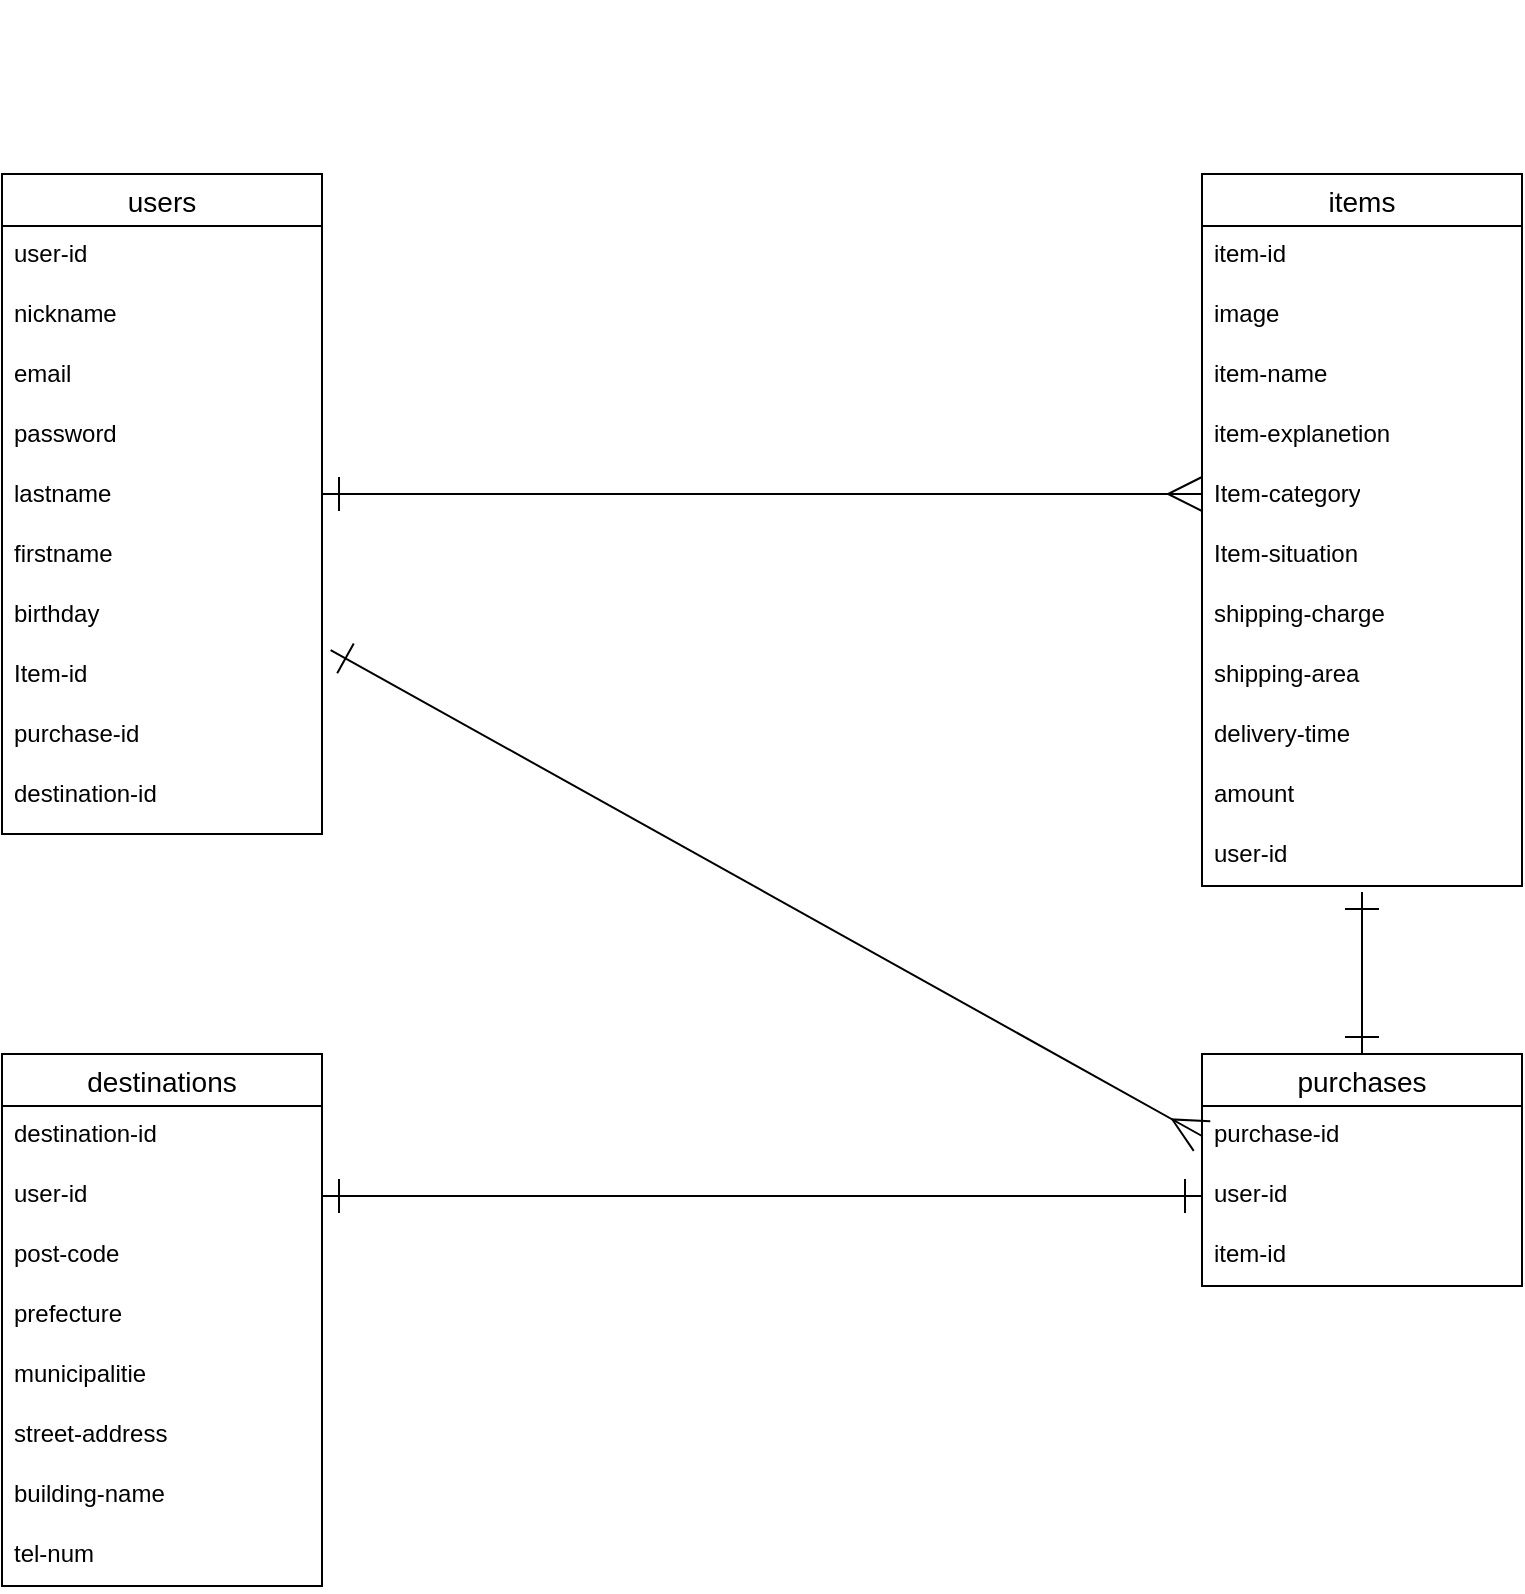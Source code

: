 <mxfile>
    <diagram id="qIlmgZHziQBML6WhDQQw" name="ページ1">
        <mxGraphModel dx="1181" dy="608" grid="1" gridSize="10" guides="1" tooltips="1" connect="1" arrows="1" fold="1" page="1" pageScale="1" pageWidth="827" pageHeight="1169" math="0" shadow="0">
            <root>
                <mxCell id="0"/>
                <mxCell id="1" parent="0"/>
                <mxCell id="eTazJyTI17zMF5dQMuHP-56" style="edgeStyle=orthogonalEdgeStyle;html=1;exitX=0.5;exitY=0;exitDx=0;exitDy=0;strokeColor=none;" edge="1" parent="1" source="eTazJyTI17zMF5dQMuHP-1">
                    <mxGeometry relative="1" as="geometry">
                        <mxPoint x="120" y="40" as="targetPoint"/>
                    </mxGeometry>
                </mxCell>
                <mxCell id="eTazJyTI17zMF5dQMuHP-1" value="users" style="swimlane;fontStyle=0;childLayout=stackLayout;horizontal=1;startSize=26;horizontalStack=0;resizeParent=1;resizeParentMax=0;resizeLast=0;collapsible=1;marginBottom=0;align=center;fontSize=14;" vertex="1" parent="1">
                    <mxGeometry x="40" y="120" width="160" height="330" as="geometry"/>
                </mxCell>
                <mxCell id="eTazJyTI17zMF5dQMuHP-29" value="user-id" style="text;strokeColor=none;fillColor=none;spacingLeft=4;spacingRight=4;overflow=hidden;rotatable=0;points=[[0,0.5],[1,0.5]];portConstraint=eastwest;fontSize=12;whiteSpace=wrap;html=1;" vertex="1" parent="eTazJyTI17zMF5dQMuHP-1">
                    <mxGeometry y="26" width="160" height="30" as="geometry"/>
                </mxCell>
                <mxCell id="eTazJyTI17zMF5dQMuHP-2" value="nickname" style="text;strokeColor=none;fillColor=none;spacingLeft=4;spacingRight=4;overflow=hidden;rotatable=0;points=[[0,0.5],[1,0.5]];portConstraint=eastwest;fontSize=12;whiteSpace=wrap;html=1;" vertex="1" parent="eTazJyTI17zMF5dQMuHP-1">
                    <mxGeometry y="56" width="160" height="30" as="geometry"/>
                </mxCell>
                <mxCell id="eTazJyTI17zMF5dQMuHP-3" value="email" style="text;strokeColor=none;fillColor=none;spacingLeft=4;spacingRight=4;overflow=hidden;rotatable=0;points=[[0,0.5],[1,0.5]];portConstraint=eastwest;fontSize=12;whiteSpace=wrap;html=1;" vertex="1" parent="eTazJyTI17zMF5dQMuHP-1">
                    <mxGeometry y="86" width="160" height="30" as="geometry"/>
                </mxCell>
                <mxCell id="eTazJyTI17zMF5dQMuHP-4" value="password" style="text;strokeColor=none;fillColor=none;spacingLeft=4;spacingRight=4;overflow=hidden;rotatable=0;points=[[0,0.5],[1,0.5]];portConstraint=eastwest;fontSize=12;whiteSpace=wrap;html=1;" vertex="1" parent="eTazJyTI17zMF5dQMuHP-1">
                    <mxGeometry y="116" width="160" height="30" as="geometry"/>
                </mxCell>
                <mxCell id="eTazJyTI17zMF5dQMuHP-6" value="lastname" style="text;strokeColor=none;fillColor=none;spacingLeft=4;spacingRight=4;overflow=hidden;rotatable=0;points=[[0,0.5],[1,0.5]];portConstraint=eastwest;fontSize=12;whiteSpace=wrap;html=1;" vertex="1" parent="eTazJyTI17zMF5dQMuHP-1">
                    <mxGeometry y="146" width="160" height="30" as="geometry"/>
                </mxCell>
                <mxCell id="eTazJyTI17zMF5dQMuHP-7" value="firstname" style="text;strokeColor=none;fillColor=none;spacingLeft=4;spacingRight=4;overflow=hidden;rotatable=0;points=[[0,0.5],[1,0.5]];portConstraint=eastwest;fontSize=12;whiteSpace=wrap;html=1;" vertex="1" parent="eTazJyTI17zMF5dQMuHP-1">
                    <mxGeometry y="176" width="160" height="30" as="geometry"/>
                </mxCell>
                <mxCell id="eTazJyTI17zMF5dQMuHP-8" value="birthday&lt;div&gt;&lt;br&gt;&lt;/div&gt;" style="text;strokeColor=none;fillColor=none;spacingLeft=4;spacingRight=4;overflow=hidden;rotatable=0;points=[[0,0.5],[1,0.5]];portConstraint=eastwest;fontSize=12;whiteSpace=wrap;html=1;" vertex="1" parent="eTazJyTI17zMF5dQMuHP-1">
                    <mxGeometry y="206" width="160" height="30" as="geometry"/>
                </mxCell>
                <mxCell id="eTazJyTI17zMF5dQMuHP-36" value="Item-id" style="text;strokeColor=none;fillColor=none;spacingLeft=4;spacingRight=4;overflow=hidden;rotatable=0;points=[[0,0.5],[1,0.5]];portConstraint=eastwest;fontSize=12;whiteSpace=wrap;html=1;" vertex="1" parent="eTazJyTI17zMF5dQMuHP-1">
                    <mxGeometry y="236" width="160" height="30" as="geometry"/>
                </mxCell>
                <mxCell id="eTazJyTI17zMF5dQMuHP-38" value="purchase-id" style="text;strokeColor=none;fillColor=none;spacingLeft=4;spacingRight=4;overflow=hidden;rotatable=0;points=[[0,0.5],[1,0.5]];portConstraint=eastwest;fontSize=12;whiteSpace=wrap;html=1;" vertex="1" parent="eTazJyTI17zMF5dQMuHP-1">
                    <mxGeometry y="266" width="160" height="30" as="geometry"/>
                </mxCell>
                <mxCell id="eTazJyTI17zMF5dQMuHP-39" value="destination-id" style="text;strokeColor=none;fillColor=none;spacingLeft=4;spacingRight=4;overflow=hidden;rotatable=0;points=[[0,0.5],[1,0.5]];portConstraint=eastwest;fontSize=12;whiteSpace=wrap;html=1;" vertex="1" parent="eTazJyTI17zMF5dQMuHP-1">
                    <mxGeometry y="296" width="160" height="34" as="geometry"/>
                </mxCell>
                <mxCell id="eTazJyTI17zMF5dQMuHP-10" value="items" style="swimlane;fontStyle=0;childLayout=stackLayout;horizontal=1;startSize=26;horizontalStack=0;resizeParent=1;resizeParentMax=0;resizeLast=0;collapsible=1;marginBottom=0;align=center;fontSize=14;" vertex="1" parent="1">
                    <mxGeometry x="640" y="120" width="160" height="356" as="geometry"/>
                </mxCell>
                <mxCell id="eTazJyTI17zMF5dQMuHP-30" value="item-id" style="text;strokeColor=none;fillColor=none;spacingLeft=4;spacingRight=4;overflow=hidden;rotatable=0;points=[[0,0.5],[1,0.5]];portConstraint=eastwest;fontSize=12;whiteSpace=wrap;html=1;" vertex="1" parent="eTazJyTI17zMF5dQMuHP-10">
                    <mxGeometry y="26" width="160" height="30" as="geometry"/>
                </mxCell>
                <mxCell id="eTazJyTI17zMF5dQMuHP-11" value="image" style="text;strokeColor=none;fillColor=none;spacingLeft=4;spacingRight=4;overflow=hidden;rotatable=0;points=[[0,0.5],[1,0.5]];portConstraint=eastwest;fontSize=12;whiteSpace=wrap;html=1;" vertex="1" parent="eTazJyTI17zMF5dQMuHP-10">
                    <mxGeometry y="56" width="160" height="30" as="geometry"/>
                </mxCell>
                <mxCell id="eTazJyTI17zMF5dQMuHP-12" value="item-name" style="text;strokeColor=none;fillColor=none;spacingLeft=4;spacingRight=4;overflow=hidden;rotatable=0;points=[[0,0.5],[1,0.5]];portConstraint=eastwest;fontSize=12;whiteSpace=wrap;html=1;" vertex="1" parent="eTazJyTI17zMF5dQMuHP-10">
                    <mxGeometry y="86" width="160" height="30" as="geometry"/>
                </mxCell>
                <mxCell id="eTazJyTI17zMF5dQMuHP-13" value="item-explanetion" style="text;strokeColor=none;fillColor=none;spacingLeft=4;spacingRight=4;overflow=hidden;rotatable=0;points=[[0,0.5],[1,0.5]];portConstraint=eastwest;fontSize=12;whiteSpace=wrap;html=1;" vertex="1" parent="eTazJyTI17zMF5dQMuHP-10">
                    <mxGeometry y="116" width="160" height="30" as="geometry"/>
                </mxCell>
                <mxCell id="eTazJyTI17zMF5dQMuHP-14" value="Item-category" style="text;strokeColor=none;fillColor=none;spacingLeft=4;spacingRight=4;overflow=hidden;rotatable=0;points=[[0,0.5],[1,0.5]];portConstraint=eastwest;fontSize=12;whiteSpace=wrap;html=1;" vertex="1" parent="eTazJyTI17zMF5dQMuHP-10">
                    <mxGeometry y="146" width="160" height="30" as="geometry"/>
                </mxCell>
                <mxCell id="eTazJyTI17zMF5dQMuHP-15" value="Item-situation" style="text;strokeColor=none;fillColor=none;spacingLeft=4;spacingRight=4;overflow=hidden;rotatable=0;points=[[0,0.5],[1,0.5]];portConstraint=eastwest;fontSize=12;whiteSpace=wrap;html=1;" vertex="1" parent="eTazJyTI17zMF5dQMuHP-10">
                    <mxGeometry y="176" width="160" height="30" as="geometry"/>
                </mxCell>
                <mxCell id="eTazJyTI17zMF5dQMuHP-16" value="shipping-charge" style="text;strokeColor=none;fillColor=none;spacingLeft=4;spacingRight=4;overflow=hidden;rotatable=0;points=[[0,0.5],[1,0.5]];portConstraint=eastwest;fontSize=12;whiteSpace=wrap;html=1;" vertex="1" parent="eTazJyTI17zMF5dQMuHP-10">
                    <mxGeometry y="206" width="160" height="30" as="geometry"/>
                </mxCell>
                <mxCell id="eTazJyTI17zMF5dQMuHP-17" value="shipping-area" style="text;strokeColor=none;fillColor=none;spacingLeft=4;spacingRight=4;overflow=hidden;rotatable=0;points=[[0,0.5],[1,0.5]];portConstraint=eastwest;fontSize=12;whiteSpace=wrap;html=1;" vertex="1" parent="eTazJyTI17zMF5dQMuHP-10">
                    <mxGeometry y="236" width="160" height="30" as="geometry"/>
                </mxCell>
                <mxCell id="eTazJyTI17zMF5dQMuHP-18" value="delivery-time" style="text;strokeColor=none;fillColor=none;spacingLeft=4;spacingRight=4;overflow=hidden;rotatable=0;points=[[0,0.5],[1,0.5]];portConstraint=eastwest;fontSize=12;whiteSpace=wrap;html=1;" vertex="1" parent="eTazJyTI17zMF5dQMuHP-10">
                    <mxGeometry y="266" width="160" height="30" as="geometry"/>
                </mxCell>
                <mxCell id="eTazJyTI17zMF5dQMuHP-19" value="amount" style="text;strokeColor=none;fillColor=none;spacingLeft=4;spacingRight=4;overflow=hidden;rotatable=0;points=[[0,0.5],[1,0.5]];portConstraint=eastwest;fontSize=12;whiteSpace=wrap;html=1;" vertex="1" parent="eTazJyTI17zMF5dQMuHP-10">
                    <mxGeometry y="296" width="160" height="30" as="geometry"/>
                </mxCell>
                <mxCell id="eTazJyTI17zMF5dQMuHP-66" value="user-id" style="text;strokeColor=none;fillColor=none;spacingLeft=4;spacingRight=4;overflow=hidden;rotatable=0;points=[[0,0.5],[1,0.5]];portConstraint=eastwest;fontSize=12;whiteSpace=wrap;html=1;" vertex="1" parent="eTazJyTI17zMF5dQMuHP-10">
                    <mxGeometry y="326" width="160" height="30" as="geometry"/>
                </mxCell>
                <mxCell id="eTazJyTI17zMF5dQMuHP-20" value="destinations" style="swimlane;fontStyle=0;childLayout=stackLayout;horizontal=1;startSize=26;horizontalStack=0;resizeParent=1;resizeParentMax=0;resizeLast=0;collapsible=1;marginBottom=0;align=center;fontSize=14;" vertex="1" parent="1">
                    <mxGeometry x="40" y="560" width="160" height="266" as="geometry"/>
                </mxCell>
                <mxCell id="eTazJyTI17zMF5dQMuHP-31" value="destination-id" style="text;strokeColor=none;fillColor=none;spacingLeft=4;spacingRight=4;overflow=hidden;rotatable=0;points=[[0,0.5],[1,0.5]];portConstraint=eastwest;fontSize=12;whiteSpace=wrap;html=1;" vertex="1" parent="eTazJyTI17zMF5dQMuHP-20">
                    <mxGeometry y="26" width="160" height="30" as="geometry"/>
                </mxCell>
                <mxCell id="eTazJyTI17zMF5dQMuHP-35" value="user-id" style="text;strokeColor=none;fillColor=none;spacingLeft=4;spacingRight=4;overflow=hidden;rotatable=0;points=[[0,0.5],[1,0.5]];portConstraint=eastwest;fontSize=12;whiteSpace=wrap;html=1;" vertex="1" parent="eTazJyTI17zMF5dQMuHP-20">
                    <mxGeometry y="56" width="160" height="30" as="geometry"/>
                </mxCell>
                <mxCell id="eTazJyTI17zMF5dQMuHP-21" value="post-code" style="text;strokeColor=none;fillColor=none;spacingLeft=4;spacingRight=4;overflow=hidden;rotatable=0;points=[[0,0.5],[1,0.5]];portConstraint=eastwest;fontSize=12;whiteSpace=wrap;html=1;" vertex="1" parent="eTazJyTI17zMF5dQMuHP-20">
                    <mxGeometry y="86" width="160" height="30" as="geometry"/>
                </mxCell>
                <mxCell id="eTazJyTI17zMF5dQMuHP-22" value="prefecture" style="text;strokeColor=none;fillColor=none;spacingLeft=4;spacingRight=4;overflow=hidden;rotatable=0;points=[[0,0.5],[1,0.5]];portConstraint=eastwest;fontSize=12;whiteSpace=wrap;html=1;" vertex="1" parent="eTazJyTI17zMF5dQMuHP-20">
                    <mxGeometry y="116" width="160" height="30" as="geometry"/>
                </mxCell>
                <mxCell id="eTazJyTI17zMF5dQMuHP-23" value="municipalitie" style="text;strokeColor=none;fillColor=none;spacingLeft=4;spacingRight=4;overflow=hidden;rotatable=0;points=[[0,0.5],[1,0.5]];portConstraint=eastwest;fontSize=12;whiteSpace=wrap;html=1;" vertex="1" parent="eTazJyTI17zMF5dQMuHP-20">
                    <mxGeometry y="146" width="160" height="30" as="geometry"/>
                </mxCell>
                <mxCell id="eTazJyTI17zMF5dQMuHP-32" value="street-address" style="text;strokeColor=none;fillColor=none;spacingLeft=4;spacingRight=4;overflow=hidden;rotatable=0;points=[[0,0.5],[1,0.5]];portConstraint=eastwest;fontSize=12;whiteSpace=wrap;html=1;" vertex="1" parent="eTazJyTI17zMF5dQMuHP-20">
                    <mxGeometry y="176" width="160" height="30" as="geometry"/>
                </mxCell>
                <mxCell id="eTazJyTI17zMF5dQMuHP-33" value="building-name" style="text;strokeColor=none;fillColor=none;spacingLeft=4;spacingRight=4;overflow=hidden;rotatable=0;points=[[0,0.5],[1,0.5]];portConstraint=eastwest;fontSize=12;whiteSpace=wrap;html=1;" vertex="1" parent="eTazJyTI17zMF5dQMuHP-20">
                    <mxGeometry y="206" width="160" height="30" as="geometry"/>
                </mxCell>
                <mxCell id="eTazJyTI17zMF5dQMuHP-34" value="tel-num" style="text;strokeColor=none;fillColor=none;spacingLeft=4;spacingRight=4;overflow=hidden;rotatable=0;points=[[0,0.5],[1,0.5]];portConstraint=eastwest;fontSize=12;whiteSpace=wrap;html=1;" vertex="1" parent="eTazJyTI17zMF5dQMuHP-20">
                    <mxGeometry y="236" width="160" height="30" as="geometry"/>
                </mxCell>
                <mxCell id="eTazJyTI17zMF5dQMuHP-24" value="purchases" style="swimlane;fontStyle=0;childLayout=stackLayout;horizontal=1;startSize=26;horizontalStack=0;resizeParent=1;resizeParentMax=0;resizeLast=0;collapsible=1;marginBottom=0;align=center;fontSize=14;" vertex="1" parent="1">
                    <mxGeometry x="640" y="560" width="160" height="116" as="geometry"/>
                </mxCell>
                <mxCell id="eTazJyTI17zMF5dQMuHP-25" value="purchase-id" style="text;strokeColor=none;fillColor=none;spacingLeft=4;spacingRight=4;overflow=hidden;rotatable=0;points=[[0,0.5],[1,0.5]];portConstraint=eastwest;fontSize=12;whiteSpace=wrap;html=1;" vertex="1" parent="eTazJyTI17zMF5dQMuHP-24">
                    <mxGeometry y="26" width="160" height="30" as="geometry"/>
                </mxCell>
                <mxCell id="eTazJyTI17zMF5dQMuHP-26" value="user-id" style="text;strokeColor=none;fillColor=none;spacingLeft=4;spacingRight=4;overflow=hidden;rotatable=0;points=[[0,0.5],[1,0.5]];portConstraint=eastwest;fontSize=12;whiteSpace=wrap;html=1;" vertex="1" parent="eTazJyTI17zMF5dQMuHP-24">
                    <mxGeometry y="56" width="160" height="30" as="geometry"/>
                </mxCell>
                <mxCell id="eTazJyTI17zMF5dQMuHP-27" value="item-id" style="text;strokeColor=none;fillColor=none;spacingLeft=4;spacingRight=4;overflow=hidden;rotatable=0;points=[[0,0.5],[1,0.5]];portConstraint=eastwest;fontSize=12;whiteSpace=wrap;html=1;" vertex="1" parent="eTazJyTI17zMF5dQMuHP-24">
                    <mxGeometry y="86" width="160" height="30" as="geometry"/>
                </mxCell>
                <mxCell id="eTazJyTI17zMF5dQMuHP-40" style="edgeStyle=none;html=1;exitX=1;exitY=0.5;exitDx=0;exitDy=0;entryX=0;entryY=0.5;entryDx=0;entryDy=0;startArrow=ERone;startFill=0;endArrow=ERmany;endFill=0;strokeWidth=1;endSize=15;targetPerimeterSpacing=15;startSize=15;sourcePerimeterSpacing=15;" edge="1" parent="1">
                    <mxGeometry relative="1" as="geometry">
                        <mxPoint x="200" y="280" as="sourcePoint"/>
                        <mxPoint x="640" y="280" as="targetPoint"/>
                    </mxGeometry>
                </mxCell>
                <mxCell id="eTazJyTI17zMF5dQMuHP-41" style="edgeStyle=none;html=1;exitX=1.027;exitY=0.067;exitDx=0;exitDy=0;entryX=0;entryY=0.5;entryDx=0;entryDy=0;startArrow=ERone;startFill=0;endArrow=ERmany;endFill=0;targetPerimeterSpacing=15;sourcePerimeterSpacing=15;endSize=15;startSize=15;exitPerimeter=0;" edge="1" parent="1" source="eTazJyTI17zMF5dQMuHP-36" target="eTazJyTI17zMF5dQMuHP-25">
                    <mxGeometry relative="1" as="geometry">
                        <mxPoint x="200" y="440" as="sourcePoint"/>
                        <mxPoint x="640" y="630" as="targetPoint"/>
                        <Array as="points"/>
                    </mxGeometry>
                </mxCell>
                <mxCell id="eTazJyTI17zMF5dQMuHP-42" style="edgeStyle=none;html=1;exitX=1;exitY=0.5;exitDx=0;exitDy=0;entryX=0;entryY=0.5;entryDx=0;entryDy=0;startArrow=ERone;startFill=0;endArrow=ERone;endFill=0;targetPerimeterSpacing=15;sourcePerimeterSpacing=15;endSize=15;startSize=15;" edge="1" parent="1" source="eTazJyTI17zMF5dQMuHP-35" target="eTazJyTI17zMF5dQMuHP-26">
                    <mxGeometry relative="1" as="geometry"/>
                </mxCell>
                <mxCell id="eTazJyTI17zMF5dQMuHP-43" style="edgeStyle=none;html=1;exitX=0.5;exitY=0;exitDx=0;exitDy=0;startArrow=ERone;startFill=0;endArrow=ERone;endFill=0;targetPerimeterSpacing=15;endSize=15;startSize=15;sourcePerimeterSpacing=15;entryX=0.5;entryY=1.1;entryDx=0;entryDy=0;entryPerimeter=0;" edge="1" parent="1" source="eTazJyTI17zMF5dQMuHP-24" target="eTazJyTI17zMF5dQMuHP-66">
                    <mxGeometry relative="1" as="geometry">
                        <mxPoint x="720" y="490" as="targetPoint"/>
                    </mxGeometry>
                </mxCell>
            </root>
        </mxGraphModel>
    </diagram>
</mxfile>